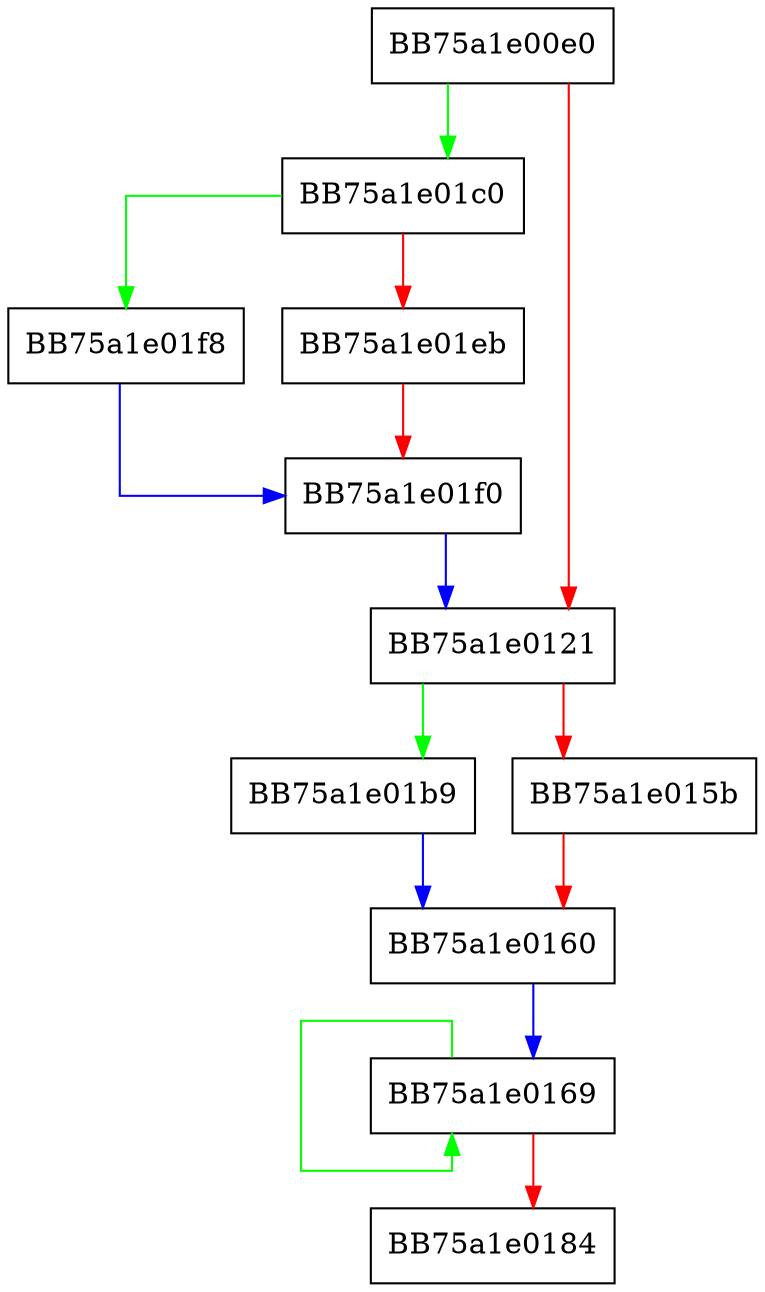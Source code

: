 digraph SymCryptSha256Result {
  node [shape="box"];
  graph [splines=ortho];
  BB75a1e00e0 -> BB75a1e01c0 [color="green"];
  BB75a1e00e0 -> BB75a1e0121 [color="red"];
  BB75a1e0121 -> BB75a1e01b9 [color="green"];
  BB75a1e0121 -> BB75a1e015b [color="red"];
  BB75a1e015b -> BB75a1e0160 [color="red"];
  BB75a1e0160 -> BB75a1e0169 [color="blue"];
  BB75a1e0169 -> BB75a1e0169 [color="green"];
  BB75a1e0169 -> BB75a1e0184 [color="red"];
  BB75a1e01b9 -> BB75a1e0160 [color="blue"];
  BB75a1e01c0 -> BB75a1e01f8 [color="green"];
  BB75a1e01c0 -> BB75a1e01eb [color="red"];
  BB75a1e01eb -> BB75a1e01f0 [color="red"];
  BB75a1e01f0 -> BB75a1e0121 [color="blue"];
  BB75a1e01f8 -> BB75a1e01f0 [color="blue"];
}